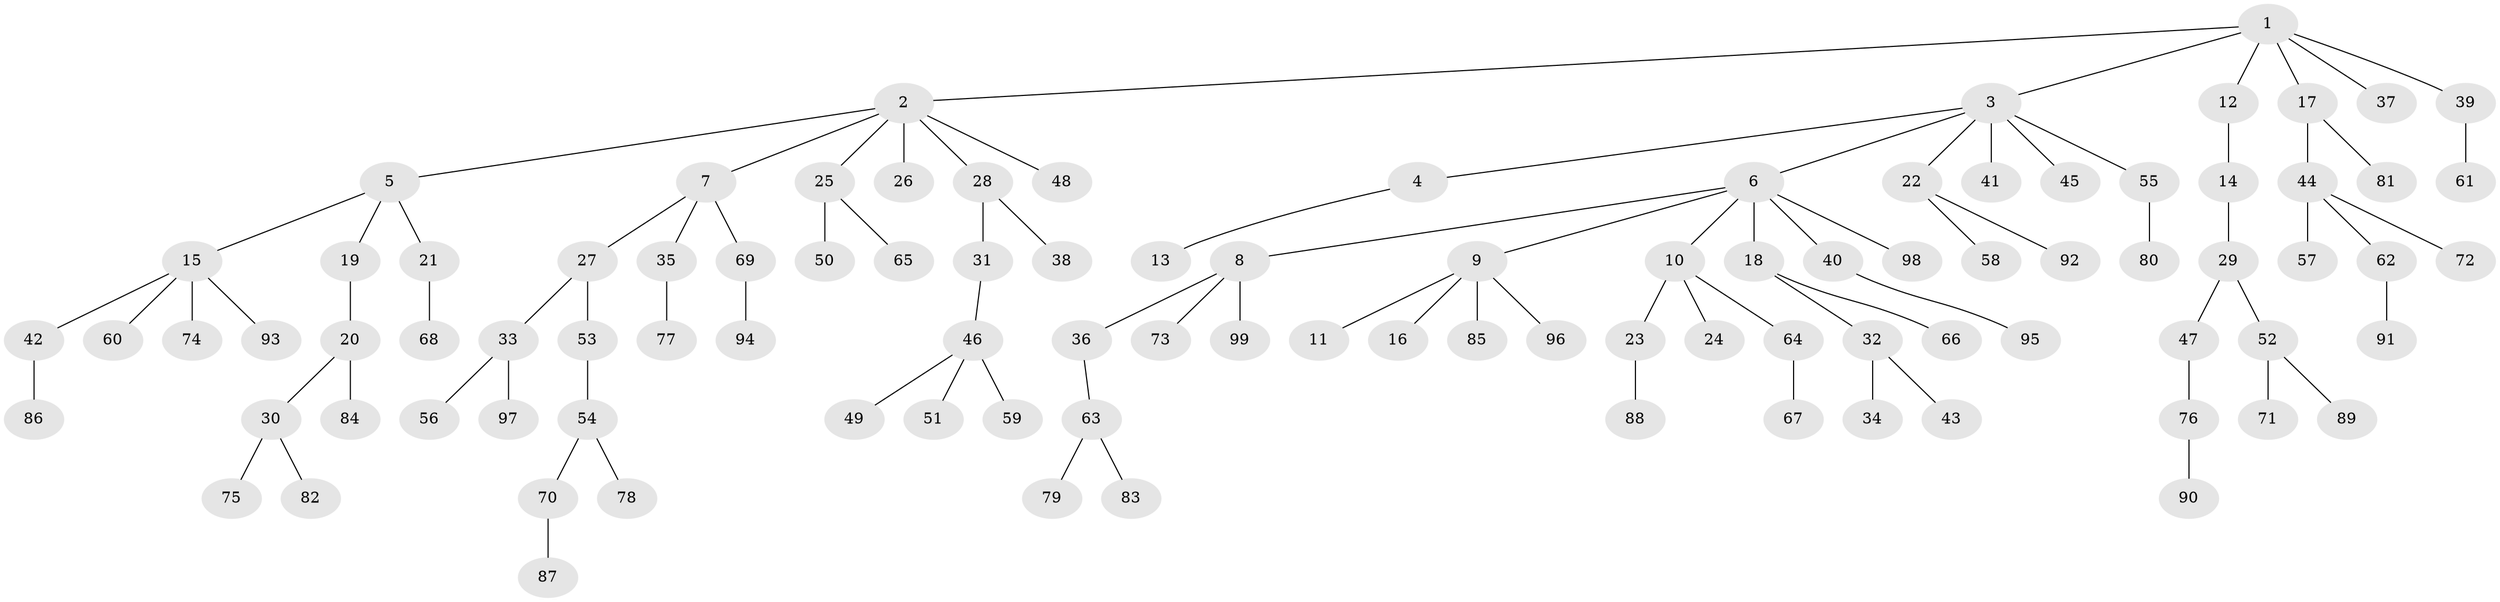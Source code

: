 // coarse degree distribution, {2: 0.24489795918367346, 1: 0.7142857142857143, 4: 0.02040816326530612, 33: 0.02040816326530612}
// Generated by graph-tools (version 1.1) at 2025/56/03/04/25 21:56:39]
// undirected, 99 vertices, 98 edges
graph export_dot {
graph [start="1"]
  node [color=gray90,style=filled];
  1;
  2;
  3;
  4;
  5;
  6;
  7;
  8;
  9;
  10;
  11;
  12;
  13;
  14;
  15;
  16;
  17;
  18;
  19;
  20;
  21;
  22;
  23;
  24;
  25;
  26;
  27;
  28;
  29;
  30;
  31;
  32;
  33;
  34;
  35;
  36;
  37;
  38;
  39;
  40;
  41;
  42;
  43;
  44;
  45;
  46;
  47;
  48;
  49;
  50;
  51;
  52;
  53;
  54;
  55;
  56;
  57;
  58;
  59;
  60;
  61;
  62;
  63;
  64;
  65;
  66;
  67;
  68;
  69;
  70;
  71;
  72;
  73;
  74;
  75;
  76;
  77;
  78;
  79;
  80;
  81;
  82;
  83;
  84;
  85;
  86;
  87;
  88;
  89;
  90;
  91;
  92;
  93;
  94;
  95;
  96;
  97;
  98;
  99;
  1 -- 2;
  1 -- 3;
  1 -- 12;
  1 -- 17;
  1 -- 37;
  1 -- 39;
  2 -- 5;
  2 -- 7;
  2 -- 25;
  2 -- 26;
  2 -- 28;
  2 -- 48;
  3 -- 4;
  3 -- 6;
  3 -- 22;
  3 -- 41;
  3 -- 45;
  3 -- 55;
  4 -- 13;
  5 -- 15;
  5 -- 19;
  5 -- 21;
  6 -- 8;
  6 -- 9;
  6 -- 10;
  6 -- 18;
  6 -- 40;
  6 -- 98;
  7 -- 27;
  7 -- 35;
  7 -- 69;
  8 -- 36;
  8 -- 73;
  8 -- 99;
  9 -- 11;
  9 -- 16;
  9 -- 85;
  9 -- 96;
  10 -- 23;
  10 -- 24;
  10 -- 64;
  12 -- 14;
  14 -- 29;
  15 -- 42;
  15 -- 60;
  15 -- 74;
  15 -- 93;
  17 -- 44;
  17 -- 81;
  18 -- 32;
  18 -- 66;
  19 -- 20;
  20 -- 30;
  20 -- 84;
  21 -- 68;
  22 -- 58;
  22 -- 92;
  23 -- 88;
  25 -- 50;
  25 -- 65;
  27 -- 33;
  27 -- 53;
  28 -- 31;
  28 -- 38;
  29 -- 47;
  29 -- 52;
  30 -- 75;
  30 -- 82;
  31 -- 46;
  32 -- 34;
  32 -- 43;
  33 -- 56;
  33 -- 97;
  35 -- 77;
  36 -- 63;
  39 -- 61;
  40 -- 95;
  42 -- 86;
  44 -- 57;
  44 -- 62;
  44 -- 72;
  46 -- 49;
  46 -- 51;
  46 -- 59;
  47 -- 76;
  52 -- 71;
  52 -- 89;
  53 -- 54;
  54 -- 70;
  54 -- 78;
  55 -- 80;
  62 -- 91;
  63 -- 79;
  63 -- 83;
  64 -- 67;
  69 -- 94;
  70 -- 87;
  76 -- 90;
}
